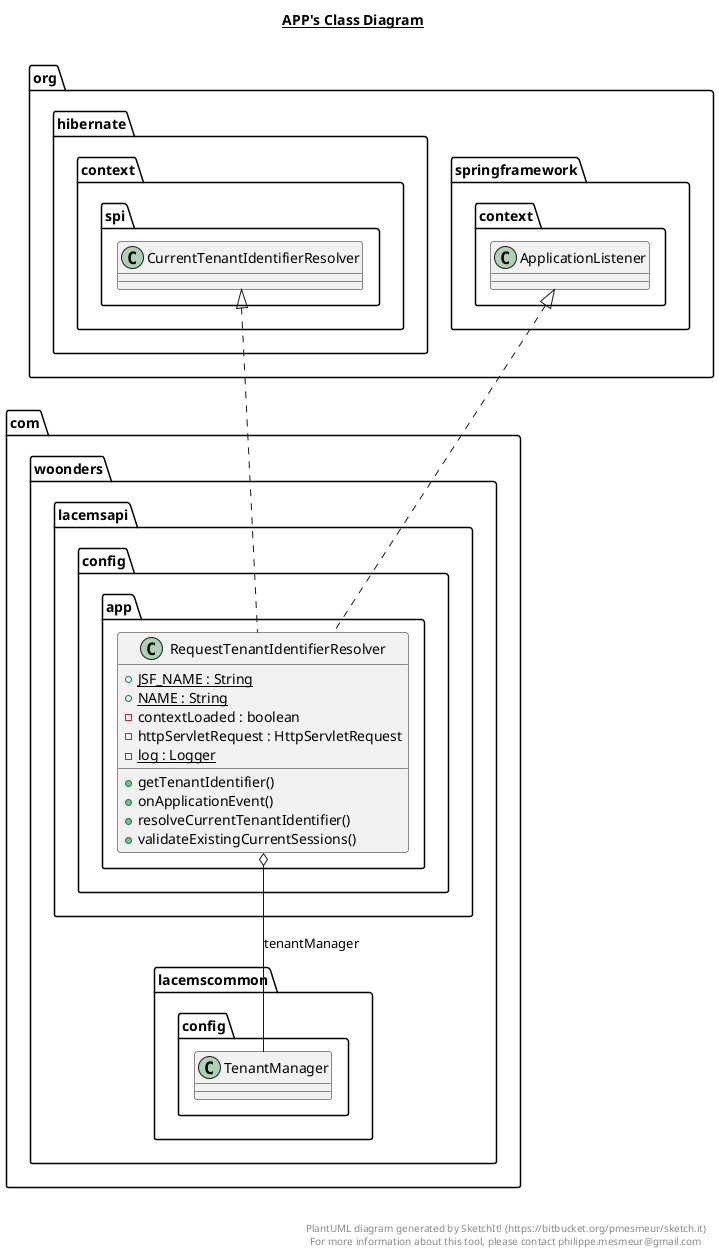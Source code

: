 @startuml

title __APP's Class Diagram__\n

  namespace com.woonders.lacemsapi.config {
    namespace app {
      class com.woonders.lacemsapi.config.app.RequestTenantIdentifierResolver {
          {static} + JSF_NAME : String
          {static} + NAME : String
          - contextLoaded : boolean
          - httpServletRequest : HttpServletRequest
          {static} - log : Logger
          + getTenantIdentifier()
          + onApplicationEvent()
          + resolveCurrentTenantIdentifier()
          + validateExistingCurrentSessions()
      }
    }
  }
  

  com.woonders.lacemsapi.config.app.RequestTenantIdentifierResolver .up.|> org.hibernate.context.spi.CurrentTenantIdentifierResolver
  com.woonders.lacemsapi.config.app.RequestTenantIdentifierResolver .up.|> org.springframework.context.ApplicationListener
  com.woonders.lacemsapi.config.app.RequestTenantIdentifierResolver o-- com.woonders.lacemscommon.config.TenantManager : tenantManager


right footer


PlantUML diagram generated by SketchIt! (https://bitbucket.org/pmesmeur/sketch.it)
For more information about this tool, please contact philippe.mesmeur@gmail.com
endfooter

@enduml
